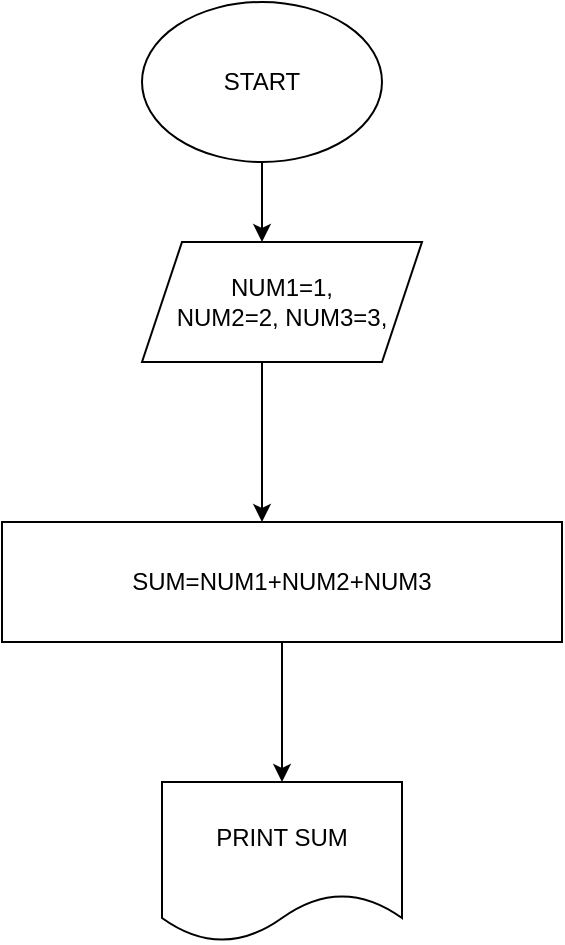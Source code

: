 <mxfile version="24.2.2" type="github">
  <diagram name="Page-1" id="LOSZ1FWgoLgy8YeMMQaR">
    <mxGraphModel dx="872" dy="447" grid="1" gridSize="10" guides="1" tooltips="1" connect="1" arrows="1" fold="1" page="1" pageScale="1" pageWidth="850" pageHeight="1100" math="0" shadow="0">
      <root>
        <mxCell id="0" />
        <mxCell id="1" parent="0" />
        <mxCell id="I0UMfI3KOqK4CbEHnL_U-24" value="" style="edgeStyle=orthogonalEdgeStyle;rounded=0;orthogonalLoop=1;jettySize=auto;html=1;" edge="1" parent="1" source="I0UMfI3KOqK4CbEHnL_U-1">
          <mxGeometry relative="1" as="geometry">
            <mxPoint x="380" y="120" as="targetPoint" />
          </mxGeometry>
        </mxCell>
        <mxCell id="I0UMfI3KOqK4CbEHnL_U-1" value="START" style="ellipse;whiteSpace=wrap;html=1;" vertex="1" parent="1">
          <mxGeometry x="320" width="120" height="80" as="geometry" />
        </mxCell>
        <mxCell id="I0UMfI3KOqK4CbEHnL_U-26" value="" style="edgeStyle=orthogonalEdgeStyle;rounded=0;orthogonalLoop=1;jettySize=auto;html=1;" edge="1" parent="1">
          <mxGeometry relative="1" as="geometry">
            <mxPoint x="380" y="180" as="sourcePoint" />
            <mxPoint x="380" y="260" as="targetPoint" />
          </mxGeometry>
        </mxCell>
        <mxCell id="I0UMfI3KOqK4CbEHnL_U-29" value="" style="edgeStyle=orthogonalEdgeStyle;rounded=0;orthogonalLoop=1;jettySize=auto;html=1;" edge="1" parent="1" source="I0UMfI3KOqK4CbEHnL_U-27" target="I0UMfI3KOqK4CbEHnL_U-28">
          <mxGeometry relative="1" as="geometry" />
        </mxCell>
        <mxCell id="I0UMfI3KOqK4CbEHnL_U-27" value="SUM=NUM1+NUM2+NUM3" style="rounded=0;whiteSpace=wrap;html=1;" vertex="1" parent="1">
          <mxGeometry x="250" y="260" width="280" height="60" as="geometry" />
        </mxCell>
        <mxCell id="I0UMfI3KOqK4CbEHnL_U-28" value="PRINT SUM" style="shape=document;whiteSpace=wrap;html=1;boundedLbl=1;rounded=0;" vertex="1" parent="1">
          <mxGeometry x="330" y="390" width="120" height="80" as="geometry" />
        </mxCell>
        <mxCell id="I0UMfI3KOqK4CbEHnL_U-31" value="NUM1=1,&lt;div&gt;NUM2=2, NUM3=3,&lt;/div&gt;" style="shape=parallelogram;perimeter=parallelogramPerimeter;whiteSpace=wrap;html=1;fixedSize=1;" vertex="1" parent="1">
          <mxGeometry x="320" y="120" width="140" height="60" as="geometry" />
        </mxCell>
      </root>
    </mxGraphModel>
  </diagram>
</mxfile>

